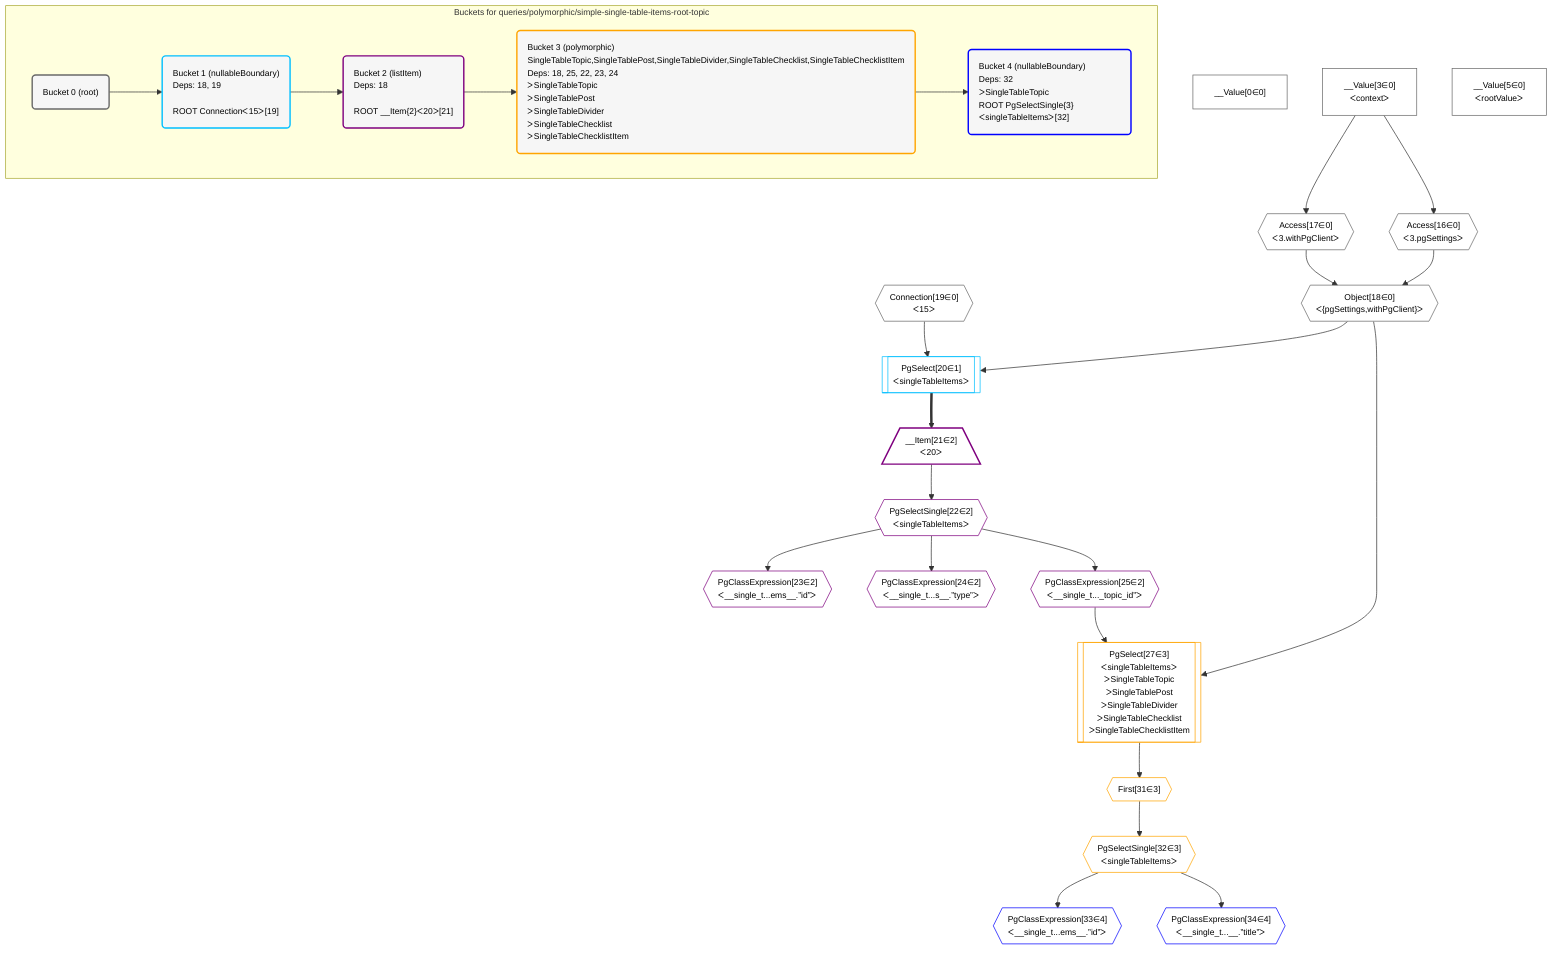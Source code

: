 %%{init: {'themeVariables': { 'fontSize': '12px'}}}%%
graph TD
    classDef path fill:#eee,stroke:#000,color:#000
    classDef plan fill:#fff,stroke-width:1px,color:#000
    classDef itemplan fill:#fff,stroke-width:2px,color:#000
    classDef unbatchedplan fill:#dff,stroke-width:1px,color:#000
    classDef sideeffectplan fill:#fcc,stroke-width:2px,color:#000
    classDef bucket fill:#f6f6f6,color:#000,stroke-width:2px,text-align:left


    %% define steps
    __Value0["__Value[0∈0]"]:::plan
    __Value3["__Value[3∈0]<br />ᐸcontextᐳ"]:::plan
    __Value5["__Value[5∈0]<br />ᐸrootValueᐳ"]:::plan
    Access16{{"Access[16∈0]<br />ᐸ3.pgSettingsᐳ"}}:::plan
    Access17{{"Access[17∈0]<br />ᐸ3.withPgClientᐳ"}}:::plan
    Object18{{"Object[18∈0]<br />ᐸ{pgSettings,withPgClient}ᐳ"}}:::plan
    Connection19{{"Connection[19∈0]<br />ᐸ15ᐳ"}}:::plan
    PgSelect20[["PgSelect[20∈1]<br />ᐸsingleTableItemsᐳ"]]:::plan
    __Item21[/"__Item[21∈2]<br />ᐸ20ᐳ"\]:::itemplan
    PgSelectSingle22{{"PgSelectSingle[22∈2]<br />ᐸsingleTableItemsᐳ"}}:::plan
    PgClassExpression23{{"PgClassExpression[23∈2]<br />ᐸ__single_t...ems__.”id”ᐳ"}}:::plan
    PgClassExpression24{{"PgClassExpression[24∈2]<br />ᐸ__single_t...s__.”type”ᐳ"}}:::plan
    PgClassExpression25{{"PgClassExpression[25∈2]<br />ᐸ__single_t..._topic_id”ᐳ"}}:::plan
    PgSelect27[["PgSelect[27∈3]<br />ᐸsingleTableItemsᐳ<br />ᐳSingleTableTopic<br />ᐳSingleTablePost<br />ᐳSingleTableDivider<br />ᐳSingleTableChecklist<br />ᐳSingleTableChecklistItem"]]:::plan
    First31{{"First[31∈3]"}}:::plan
    PgSelectSingle32{{"PgSelectSingle[32∈3]<br />ᐸsingleTableItemsᐳ"}}:::plan
    PgClassExpression33{{"PgClassExpression[33∈4]<br />ᐸ__single_t...ems__.”id”ᐳ"}}:::plan
    PgClassExpression34{{"PgClassExpression[34∈4]<br />ᐸ__single_t...__.”title”ᐳ"}}:::plan

    %% plan dependencies
    __Value3 --> Access16
    __Value3 --> Access17
    Access16 & Access17 --> Object18
    Object18 & Connection19 --> PgSelect20
    PgSelect20 ==> __Item21
    __Item21 --> PgSelectSingle22
    PgSelectSingle22 --> PgClassExpression23
    PgSelectSingle22 --> PgClassExpression24
    PgSelectSingle22 --> PgClassExpression25
    Object18 & PgClassExpression25 --> PgSelect27
    PgSelect27 --> First31
    First31 --> PgSelectSingle32
    PgSelectSingle32 --> PgClassExpression33
    PgSelectSingle32 --> PgClassExpression34

    subgraph "Buckets for queries/polymorphic/simple-single-table-items-root-topic"
    Bucket0("Bucket 0 (root)"):::bucket
    classDef bucket0 stroke:#696969
    class Bucket0,__Value0,__Value3,__Value5,Access16,Access17,Object18,Connection19 bucket0
    Bucket1("Bucket 1 (nullableBoundary)<br />Deps: 18, 19<br /><br />ROOT Connectionᐸ15ᐳ[19]"):::bucket
    classDef bucket1 stroke:#00bfff
    class Bucket1,PgSelect20 bucket1
    Bucket2("Bucket 2 (listItem)<br />Deps: 18<br /><br />ROOT __Item{2}ᐸ20ᐳ[21]"):::bucket
    classDef bucket2 stroke:#7f007f
    class Bucket2,__Item21,PgSelectSingle22,PgClassExpression23,PgClassExpression24,PgClassExpression25 bucket2
    Bucket3("Bucket 3 (polymorphic)<br />SingleTableTopic,SingleTablePost,SingleTableDivider,SingleTableChecklist,SingleTableChecklistItem<br />Deps: 18, 25, 22, 23, 24<br />ᐳSingleTableTopic<br />ᐳSingleTablePost<br />ᐳSingleTableDivider<br />ᐳSingleTableChecklist<br />ᐳSingleTableChecklistItem"):::bucket
    classDef bucket3 stroke:#ffa500
    class Bucket3,PgSelect27,First31,PgSelectSingle32 bucket3
    Bucket4("Bucket 4 (nullableBoundary)<br />Deps: 32<br />ᐳSingleTableTopic<br />ROOT PgSelectSingle{3}ᐸsingleTableItemsᐳ[32]"):::bucket
    classDef bucket4 stroke:#0000ff
    class Bucket4,PgClassExpression33,PgClassExpression34 bucket4
    Bucket0 --> Bucket1
    Bucket1 --> Bucket2
    Bucket2 --> Bucket3
    Bucket3 --> Bucket4
    end